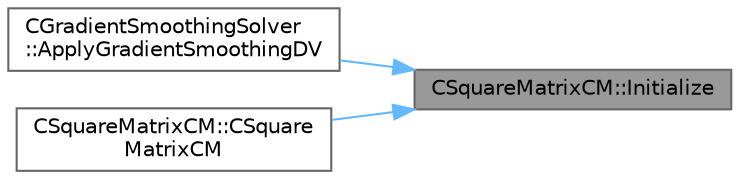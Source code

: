 digraph "CSquareMatrixCM::Initialize"
{
 // LATEX_PDF_SIZE
  bgcolor="transparent";
  edge [fontname=Helvetica,fontsize=10,labelfontname=Helvetica,labelfontsize=10];
  node [fontname=Helvetica,fontsize=10,shape=box,height=0.2,width=0.4];
  rankdir="RL";
  Node1 [id="Node000001",label="CSquareMatrixCM::Initialize",height=0.2,width=0.4,color="gray40", fillcolor="grey60", style="filled", fontcolor="black",tooltip="Function, which allocates the memory for the matrix."];
  Node1 -> Node2 [id="edge1_Node000001_Node000002",dir="back",color="steelblue1",style="solid",tooltip=" "];
  Node2 [id="Node000002",label="CGradientSmoothingSolver\l::ApplyGradientSmoothingDV",height=0.2,width=0.4,color="grey40", fillcolor="white", style="filled",URL="$classCGradientSmoothingSolver.html#a443fb04934697664cd7defae114e6ef4",tooltip="All steps required for smoothing the whole system on DV level in an iterative way."];
  Node1 -> Node3 [id="edge2_Node000001_Node000003",dir="back",color="steelblue1",style="solid",tooltip=" "];
  Node3 [id="Node000003",label="CSquareMatrixCM::CSquare\lMatrixCM",height=0.2,width=0.4,color="grey40", fillcolor="white", style="filled",URL="$classCSquareMatrixCM.html#a31099536758a5cbe465b7869f70e7036",tooltip="Overloaded constructor, which allocates the memory to store the matrix."];
}
